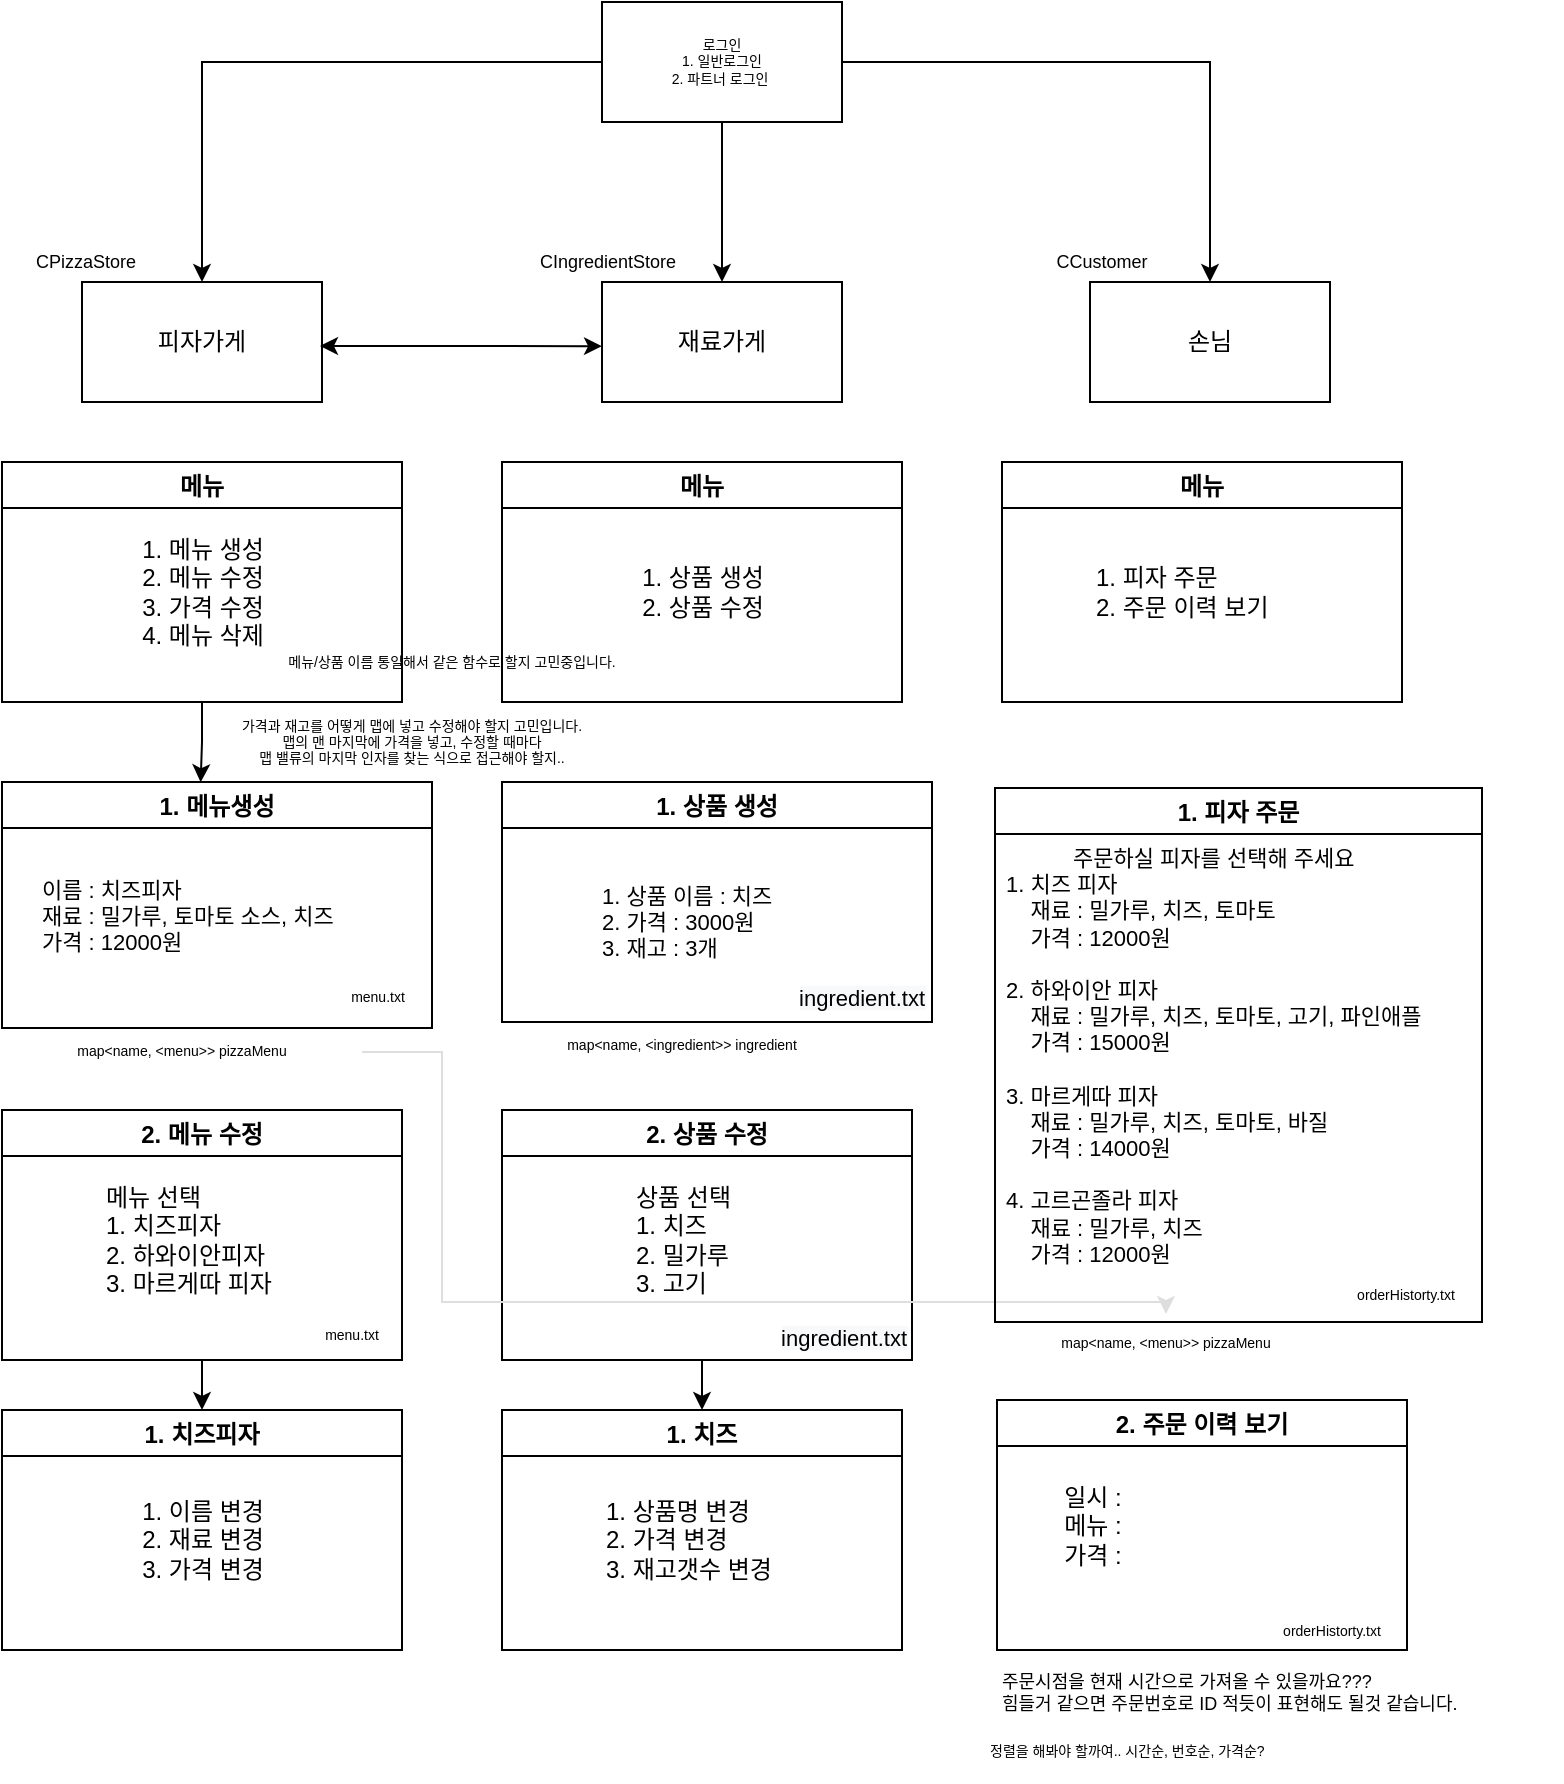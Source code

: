 <mxfile version="15.9.6" type="github">
  <diagram id="LGUF4Fh2FckbVwkvVZOw" name="Page-1">
    <mxGraphModel dx="813" dy="435" grid="1" gridSize="10" guides="1" tooltips="1" connect="1" arrows="1" fold="1" page="1" pageScale="1" pageWidth="827" pageHeight="1169" math="0" shadow="0">
      <root>
        <mxCell id="0" />
        <mxCell id="1" parent="0" />
        <mxCell id="afcspyIFpeXsXAPImeny-21" value="가격과 재고를 어떻게 맵에 넣고 수정해야 할지 고민입니다.&#xa;맵의 맨 마지막에 가격을 넣고, 수정할 때마다 &#xa;맵 밸류의 마지막 인자를 찾는 식으로 접근해야 할지.." style="text;strokeColor=none;fillColor=none;align=center;verticalAlign=middle;spacingLeft=4;spacingRight=4;overflow=hidden;points=[[0,0.5],[1,0.5]];portConstraint=eastwest;rotatable=0;fontSize=7;" vertex="1" parent="1">
          <mxGeometry x="80" y="410" width="330" height="40" as="geometry" />
        </mxCell>
        <mxCell id="afcspyIFpeXsXAPImeny-1" value="피자가게" style="rounded=0;whiteSpace=wrap;html=1;" vertex="1" parent="1">
          <mxGeometry x="80" y="200" width="120" height="60" as="geometry" />
        </mxCell>
        <mxCell id="afcspyIFpeXsXAPImeny-2" value="재료가게" style="rounded=0;whiteSpace=wrap;html=1;" vertex="1" parent="1">
          <mxGeometry x="340" y="200" width="120" height="60" as="geometry" />
        </mxCell>
        <mxCell id="afcspyIFpeXsXAPImeny-3" value="손님" style="rounded=0;whiteSpace=wrap;html=1;" vertex="1" parent="1">
          <mxGeometry x="584" y="200" width="120" height="60" as="geometry" />
        </mxCell>
        <mxCell id="afcspyIFpeXsXAPImeny-28" style="edgeStyle=orthogonalEdgeStyle;rounded=0;orthogonalLoop=1;jettySize=auto;html=1;entryX=0.462;entryY=0.001;entryDx=0;entryDy=0;entryPerimeter=0;fontSize=7;" edge="1" parent="1" source="afcspyIFpeXsXAPImeny-4" target="afcspyIFpeXsXAPImeny-10">
          <mxGeometry relative="1" as="geometry" />
        </mxCell>
        <mxCell id="afcspyIFpeXsXAPImeny-4" value="메뉴" style="swimlane;" vertex="1" parent="1">
          <mxGeometry x="40" y="290" width="200" height="120" as="geometry" />
        </mxCell>
        <mxCell id="afcspyIFpeXsXAPImeny-5" value="1. 메뉴 생성&lt;br&gt;2. 메뉴 수정&lt;br&gt;3. 가격 수정&lt;br&gt;4. 메뉴 삭제" style="text;html=1;align=center;verticalAlign=middle;resizable=0;points=[];autosize=1;strokeColor=none;fillColor=none;" vertex="1" parent="afcspyIFpeXsXAPImeny-4">
          <mxGeometry x="60" y="35" width="80" height="60" as="geometry" />
        </mxCell>
        <mxCell id="afcspyIFpeXsXAPImeny-6" value="메뉴" style="swimlane;" vertex="1" parent="1">
          <mxGeometry x="290" y="290" width="200" height="120" as="geometry" />
        </mxCell>
        <mxCell id="afcspyIFpeXsXAPImeny-7" value="1. 상품 생성&lt;br&gt;2. 상품 수정" style="text;html=1;align=center;verticalAlign=middle;resizable=0;points=[];autosize=1;strokeColor=none;fillColor=none;" vertex="1" parent="afcspyIFpeXsXAPImeny-6">
          <mxGeometry x="60" y="50" width="80" height="30" as="geometry" />
        </mxCell>
        <mxCell id="afcspyIFpeXsXAPImeny-8" value="메뉴" style="swimlane;" vertex="1" parent="1">
          <mxGeometry x="540" y="290" width="200" height="120" as="geometry" />
        </mxCell>
        <mxCell id="afcspyIFpeXsXAPImeny-9" value="1. 피자 주문&lt;br&gt;2. 주문 이력 보기" style="text;html=1;align=left;verticalAlign=middle;resizable=0;points=[];autosize=1;strokeColor=none;fillColor=none;" vertex="1" parent="afcspyIFpeXsXAPImeny-8">
          <mxGeometry x="45" y="50" width="110" height="30" as="geometry" />
        </mxCell>
        <mxCell id="afcspyIFpeXsXAPImeny-10" value="1. 메뉴생성" style="swimlane;" vertex="1" parent="1">
          <mxGeometry x="40" y="450" width="215" height="123" as="geometry" />
        </mxCell>
        <mxCell id="afcspyIFpeXsXAPImeny-11" value="이름 : 치즈피자&lt;br&gt;&lt;span&gt;재료 :&amp;nbsp;&lt;/span&gt;밀가루, 토마토 소스, 치즈&lt;br style=&quot;font-size: 11px&quot;&gt;가격 : 12000원&amp;nbsp;" style="text;html=1;align=left;verticalAlign=middle;resizable=0;points=[];autosize=1;strokeColor=none;fillColor=none;fontSize=11;" vertex="1" parent="afcspyIFpeXsXAPImeny-10">
          <mxGeometry x="17.5" y="47" width="170" height="40" as="geometry" />
        </mxCell>
        <mxCell id="afcspyIFpeXsXAPImeny-47" value="menu.txt" style="text;html=1;strokeColor=none;fillColor=none;align=center;verticalAlign=middle;whiteSpace=wrap;rounded=0;fontSize=7;" vertex="1" parent="afcspyIFpeXsXAPImeny-10">
          <mxGeometry x="158" y="93" width="60" height="30" as="geometry" />
        </mxCell>
        <mxCell id="afcspyIFpeXsXAPImeny-15" value="메뉴/상품 이름 통일해서 같은 함수로 할지 고민중입니다." style="text;strokeColor=none;fillColor=none;align=center;verticalAlign=middle;spacingLeft=4;spacingRight=4;overflow=hidden;points=[[0,0.5],[1,0.5]];portConstraint=eastwest;rotatable=0;fontSize=7;" vertex="1" parent="1">
          <mxGeometry x="170" y="370" width="190" height="40" as="geometry" />
        </mxCell>
        <mxCell id="afcspyIFpeXsXAPImeny-23" style="edgeStyle=orthogonalEdgeStyle;rounded=0;orthogonalLoop=1;jettySize=auto;html=1;exitX=0.5;exitY=1;exitDx=0;exitDy=0;entryX=0.5;entryY=0;entryDx=0;entryDy=0;fontSize=7;" edge="1" parent="1" source="afcspyIFpeXsXAPImeny-16" target="afcspyIFpeXsXAPImeny-19">
          <mxGeometry relative="1" as="geometry" />
        </mxCell>
        <mxCell id="afcspyIFpeXsXAPImeny-16" value="2. 메뉴 수정" style="swimlane;" vertex="1" parent="1">
          <mxGeometry x="40" y="614" width="200" height="125" as="geometry" />
        </mxCell>
        <mxCell id="afcspyIFpeXsXAPImeny-17" value="메뉴 선택&lt;br&gt;1. 치즈피자&lt;br&gt;2. 하와이안피자&lt;br&gt;3. 마르게따 피자" style="text;html=1;align=left;verticalAlign=middle;resizable=0;points=[];autosize=1;strokeColor=none;fillColor=none;" vertex="1" parent="afcspyIFpeXsXAPImeny-16">
          <mxGeometry x="50" y="35" width="100" height="60" as="geometry" />
        </mxCell>
        <mxCell id="afcspyIFpeXsXAPImeny-48" value="menu.txt" style="text;html=1;strokeColor=none;fillColor=none;align=center;verticalAlign=middle;whiteSpace=wrap;rounded=0;fontSize=7;" vertex="1" parent="afcspyIFpeXsXAPImeny-16">
          <mxGeometry x="145" y="98" width="60" height="30" as="geometry" />
        </mxCell>
        <mxCell id="afcspyIFpeXsXAPImeny-19" value="1. 치즈피자" style="swimlane;" vertex="1" parent="1">
          <mxGeometry x="40" y="764" width="200" height="120" as="geometry" />
        </mxCell>
        <mxCell id="afcspyIFpeXsXAPImeny-20" value="1. 이름 변경&lt;br&gt;2. 재료 변경&lt;br&gt;3.&amp;nbsp;가격 변경" style="text;html=1;align=center;verticalAlign=middle;resizable=0;points=[];autosize=1;strokeColor=none;fillColor=none;" vertex="1" parent="afcspyIFpeXsXAPImeny-19">
          <mxGeometry x="60" y="40" width="80" height="50" as="geometry" />
        </mxCell>
        <mxCell id="afcspyIFpeXsXAPImeny-33" value="1. 상품 생성" style="swimlane;" vertex="1" parent="1">
          <mxGeometry x="290" y="450" width="215" height="120" as="geometry">
            <mxRectangle x="290" y="450" width="100" height="23" as="alternateBounds" />
          </mxGeometry>
        </mxCell>
        <mxCell id="afcspyIFpeXsXAPImeny-34" value="1. 상품 이름 : 치즈&lt;br style=&quot;font-size: 11px&quot;&gt;2. 가격 : 3000원&lt;br&gt;3. 재고 : 3개" style="text;html=1;align=left;verticalAlign=middle;resizable=0;points=[];autosize=1;strokeColor=none;fillColor=none;fontSize=11;" vertex="1" parent="afcspyIFpeXsXAPImeny-33">
          <mxGeometry x="47.5" y="50" width="110" height="40" as="geometry" />
        </mxCell>
        <mxCell id="afcspyIFpeXsXAPImeny-46" value="&#xa;&#xa;&lt;br style=&quot;color: rgb(0, 0, 0); font-family: helvetica; font-size: 11px; font-style: normal; font-weight: 400; letter-spacing: normal; text-align: center; text-indent: 0px; text-transform: none; word-spacing: 0px; background-color: rgb(248, 249, 250);&quot;&gt;&lt;span style=&quot;color: rgb(0, 0, 0); font-family: helvetica; font-size: 11px; font-style: normal; font-weight: 400; letter-spacing: normal; text-align: center; text-indent: 0px; text-transform: none; word-spacing: 0px; background-color: rgb(248, 249, 250); display: inline; float: none;&quot;&gt;ingredient.txt&lt;/span&gt;&#xa;&#xa;" style="text;html=1;strokeColor=none;fillColor=none;align=center;verticalAlign=middle;whiteSpace=wrap;rounded=0;fontSize=7;" vertex="1" parent="afcspyIFpeXsXAPImeny-33">
          <mxGeometry x="150" y="89" width="60" height="30" as="geometry" />
        </mxCell>
        <mxCell id="afcspyIFpeXsXAPImeny-35" style="edgeStyle=orthogonalEdgeStyle;rounded=0;orthogonalLoop=1;jettySize=auto;html=1;exitX=0.5;exitY=1;exitDx=0;exitDy=0;entryX=0.5;entryY=0;entryDx=0;entryDy=0;fontSize=7;" edge="1" parent="1" source="afcspyIFpeXsXAPImeny-36" target="afcspyIFpeXsXAPImeny-38">
          <mxGeometry relative="1" as="geometry" />
        </mxCell>
        <mxCell id="afcspyIFpeXsXAPImeny-36" value="2. 상품 수정" style="swimlane;" vertex="1" parent="1">
          <mxGeometry x="290" y="614" width="205" height="125" as="geometry" />
        </mxCell>
        <mxCell id="afcspyIFpeXsXAPImeny-37" value="상품 선택&lt;br&gt;1. 치즈&lt;br&gt;2. 밀가루&lt;br&gt;3. 고기" style="text;html=1;align=left;verticalAlign=middle;resizable=0;points=[];autosize=1;strokeColor=none;fillColor=none;" vertex="1" parent="afcspyIFpeXsXAPImeny-36">
          <mxGeometry x="65" y="35" width="70" height="60" as="geometry" />
        </mxCell>
        <mxCell id="afcspyIFpeXsXAPImeny-51" value="&#xa;&#xa;&lt;br style=&quot;color: rgb(0, 0, 0); font-family: helvetica; font-size: 11px; font-style: normal; font-weight: 400; letter-spacing: normal; text-align: center; text-indent: 0px; text-transform: none; word-spacing: 0px; background-color: rgb(248, 249, 250);&quot;&gt;&lt;span style=&quot;color: rgb(0, 0, 0); font-family: helvetica; font-size: 11px; font-style: normal; font-weight: 400; letter-spacing: normal; text-align: center; text-indent: 0px; text-transform: none; word-spacing: 0px; background-color: rgb(248, 249, 250); display: inline; float: none;&quot;&gt;ingredient.txt&lt;/span&gt;&#xa;&#xa;" style="text;html=1;strokeColor=none;fillColor=none;align=center;verticalAlign=middle;whiteSpace=wrap;rounded=0;fontSize=7;" vertex="1" parent="afcspyIFpeXsXAPImeny-36">
          <mxGeometry x="141" y="95" width="60" height="30" as="geometry" />
        </mxCell>
        <mxCell id="afcspyIFpeXsXAPImeny-38" value="1. 치즈" style="swimlane;" vertex="1" parent="1">
          <mxGeometry x="290" y="764" width="200" height="120" as="geometry" />
        </mxCell>
        <mxCell id="afcspyIFpeXsXAPImeny-39" value="1. 상품명 변경&lt;br&gt;2. 가격 변경&lt;br&gt;&lt;div&gt;&lt;span&gt;3. 재고갯수 변경&lt;/span&gt;&lt;/div&gt;" style="text;html=1;align=left;verticalAlign=middle;resizable=0;points=[];autosize=1;strokeColor=none;fillColor=none;" vertex="1" parent="afcspyIFpeXsXAPImeny-38">
          <mxGeometry x="50" y="40" width="100" height="50" as="geometry" />
        </mxCell>
        <mxCell id="afcspyIFpeXsXAPImeny-42" style="edgeStyle=orthogonalEdgeStyle;rounded=0;orthogonalLoop=1;jettySize=auto;html=1;entryX=0.5;entryY=0;entryDx=0;entryDy=0;fontSize=7;" edge="1" parent="1" source="afcspyIFpeXsXAPImeny-40" target="afcspyIFpeXsXAPImeny-2">
          <mxGeometry relative="1" as="geometry">
            <Array as="points">
              <mxPoint x="400" y="140" />
            </Array>
          </mxGeometry>
        </mxCell>
        <mxCell id="afcspyIFpeXsXAPImeny-43" style="edgeStyle=orthogonalEdgeStyle;rounded=0;orthogonalLoop=1;jettySize=auto;html=1;entryX=0.5;entryY=0;entryDx=0;entryDy=0;fontSize=7;" edge="1" parent="1" source="afcspyIFpeXsXAPImeny-40" target="afcspyIFpeXsXAPImeny-1">
          <mxGeometry relative="1" as="geometry" />
        </mxCell>
        <mxCell id="afcspyIFpeXsXAPImeny-44" style="edgeStyle=orthogonalEdgeStyle;rounded=0;orthogonalLoop=1;jettySize=auto;html=1;entryX=0.5;entryY=0;entryDx=0;entryDy=0;fontSize=7;" edge="1" parent="1" source="afcspyIFpeXsXAPImeny-40" target="afcspyIFpeXsXAPImeny-3">
          <mxGeometry relative="1" as="geometry" />
        </mxCell>
        <mxCell id="afcspyIFpeXsXAPImeny-40" value="로그인&lt;br&gt;1. 일반로그인&lt;br&gt;2. 파트너 로그인&amp;nbsp;" style="rounded=0;whiteSpace=wrap;html=1;fontSize=7;" vertex="1" parent="1">
          <mxGeometry x="340" y="60" width="120" height="60" as="geometry" />
        </mxCell>
        <mxCell id="afcspyIFpeXsXAPImeny-45" value="" style="endArrow=classic;startArrow=classic;html=1;rounded=0;fontSize=7;entryX=0.006;entryY=0.569;entryDx=0;entryDy=0;entryPerimeter=0;" edge="1" parent="1">
          <mxGeometry width="50" height="50" relative="1" as="geometry">
            <mxPoint x="199" y="232" as="sourcePoint" />
            <mxPoint x="340" y="232.07" as="targetPoint" />
            <Array as="points" />
          </mxGeometry>
        </mxCell>
        <mxCell id="afcspyIFpeXsXAPImeny-69" style="edgeStyle=orthogonalEdgeStyle;rounded=0;orthogonalLoop=1;jettySize=auto;html=1;fontSize=9;fontColor=#E0E0E0;fillColor=#f5f5f5;strokeColor=#DEDEDE;" edge="1" parent="1" source="afcspyIFpeXsXAPImeny-49" target="afcspyIFpeXsXAPImeny-68">
          <mxGeometry relative="1" as="geometry">
            <Array as="points">
              <mxPoint x="260" y="585" />
              <mxPoint x="260" y="710" />
              <mxPoint x="622" y="710" />
            </Array>
          </mxGeometry>
        </mxCell>
        <mxCell id="afcspyIFpeXsXAPImeny-49" value="map&amp;lt;name, &amp;lt;menu&amp;gt;&amp;gt; pizzaMenu" style="text;html=1;strokeColor=none;fillColor=none;align=center;verticalAlign=middle;whiteSpace=wrap;rounded=0;fontSize=7;" vertex="1" parent="1">
          <mxGeometry x="40" y="570" width="180" height="30" as="geometry" />
        </mxCell>
        <mxCell id="afcspyIFpeXsXAPImeny-52" value="1. 피자 주문" style="swimlane;" vertex="1" parent="1">
          <mxGeometry x="536.5" y="453" width="243.5" height="267" as="geometry">
            <mxRectangle x="290" y="450" width="100" height="23" as="alternateBounds" />
          </mxGeometry>
        </mxCell>
        <mxCell id="afcspyIFpeXsXAPImeny-53" value="&lt;div style=&quot;text-align: center&quot;&gt;&lt;span&gt;주문하실 피자를 선택해 주세요&lt;/span&gt;&lt;/div&gt;1. 치즈 피자&lt;br&gt;&amp;nbsp; &amp;nbsp; 재료 : 밀가루, 치즈, 토마토&lt;br&gt;&amp;nbsp; &amp;nbsp; 가격 : 12000원&lt;br&gt;&lt;br&gt;2. 하와이안 피자&lt;br&gt;&amp;nbsp; &amp;nbsp; 재료 : 밀가루, 치즈, 토마토, 고기, 파인애플&lt;br&gt;&amp;nbsp; &amp;nbsp; 가격 : 15000원&lt;br&gt;&lt;br&gt;3. 마르게따 피자&lt;br&gt;&amp;nbsp; &amp;nbsp; 재료 : 밀가루, 치즈, 토마토, 바질&lt;br&gt;&amp;nbsp; &amp;nbsp; 가격 : 14000원&lt;br&gt;&lt;br&gt;4. 고르곤졸라 피자&lt;br&gt;&amp;nbsp; &amp;nbsp; 재료 : 밀가루, 치즈&lt;br&gt;&amp;nbsp; &amp;nbsp; 가격 : 12000원" style="text;html=1;align=left;verticalAlign=middle;resizable=0;points=[];autosize=1;strokeColor=none;fillColor=none;fontSize=11;" vertex="1" parent="afcspyIFpeXsXAPImeny-52">
          <mxGeometry x="3.5" y="29" width="240" height="210" as="geometry" />
        </mxCell>
        <mxCell id="afcspyIFpeXsXAPImeny-54" value="orderHistorty.txt" style="text;html=1;strokeColor=none;fillColor=none;align=center;verticalAlign=middle;whiteSpace=wrap;rounded=0;fontSize=7;" vertex="1" parent="afcspyIFpeXsXAPImeny-52">
          <mxGeometry x="175.5" y="239" width="60" height="30" as="geometry" />
        </mxCell>
        <mxCell id="afcspyIFpeXsXAPImeny-56" value="2. 주문 이력 보기" style="swimlane;" vertex="1" parent="1">
          <mxGeometry x="537.5" y="759" width="205" height="125" as="geometry" />
        </mxCell>
        <mxCell id="afcspyIFpeXsXAPImeny-57" value="일시 :&lt;br&gt;메뉴 :&lt;br&gt;가격 :&lt;br&gt;" style="text;html=1;align=center;verticalAlign=middle;resizable=0;points=[];autosize=1;strokeColor=none;fillColor=none;" vertex="1" parent="afcspyIFpeXsXAPImeny-56">
          <mxGeometry x="22.5" y="37.5" width="50" height="50" as="geometry" />
        </mxCell>
        <mxCell id="afcspyIFpeXsXAPImeny-60" value="&lt;font style=&quot;font-size: 9px&quot;&gt;주문시점을 현재 시간으로 가져올 수 있을까요???&lt;br&gt;힘들거 같으면 주문번호로 ID 적듯이 표현해도 될것 같습니다.&lt;br&gt;&lt;/font&gt;" style="text;html=1;strokeColor=none;fillColor=none;align=left;verticalAlign=middle;whiteSpace=wrap;rounded=0;fontSize=5;" vertex="1" parent="1">
          <mxGeometry x="537.5" y="890" width="282.5" height="30" as="geometry" />
        </mxCell>
        <mxCell id="afcspyIFpeXsXAPImeny-61" value="CPizzaStore" style="text;html=1;strokeColor=none;fillColor=none;align=center;verticalAlign=middle;whiteSpace=wrap;rounded=0;fontSize=9;" vertex="1" parent="1">
          <mxGeometry x="52" y="175" width="60" height="30" as="geometry" />
        </mxCell>
        <mxCell id="afcspyIFpeXsXAPImeny-62" value="orderHistorty.txt" style="text;html=1;strokeColor=none;fillColor=none;align=center;verticalAlign=middle;whiteSpace=wrap;rounded=0;fontSize=7;" vertex="1" parent="1">
          <mxGeometry x="674.5" y="860" width="60" height="30" as="geometry" />
        </mxCell>
        <mxCell id="afcspyIFpeXsXAPImeny-63" value="CIngredientStore" style="text;html=1;strokeColor=none;fillColor=none;align=center;verticalAlign=middle;whiteSpace=wrap;rounded=0;fontSize=9;" vertex="1" parent="1">
          <mxGeometry x="313" y="175" width="60" height="30" as="geometry" />
        </mxCell>
        <mxCell id="afcspyIFpeXsXAPImeny-64" value="CCustomer" style="text;html=1;strokeColor=none;fillColor=none;align=center;verticalAlign=middle;whiteSpace=wrap;rounded=0;fontSize=9;" vertex="1" parent="1">
          <mxGeometry x="560" y="175" width="60" height="30" as="geometry" />
        </mxCell>
        <mxCell id="afcspyIFpeXsXAPImeny-65" value="&lt;font style=&quot;font-size: 7px&quot;&gt;정렬을 해봐야 할까여.. 시간순, 번호순, 가격순?&lt;/font&gt;" style="text;html=1;strokeColor=none;fillColor=none;align=left;verticalAlign=middle;whiteSpace=wrap;rounded=0;fontSize=5;" vertex="1" parent="1">
          <mxGeometry x="531.5" y="920" width="230" height="30" as="geometry" />
        </mxCell>
        <mxCell id="afcspyIFpeXsXAPImeny-67" value="map&amp;lt;name, &amp;lt;ingredient&amp;gt;&amp;gt; ingredient" style="text;html=1;strokeColor=none;fillColor=none;align=center;verticalAlign=middle;whiteSpace=wrap;rounded=0;fontSize=7;" vertex="1" parent="1">
          <mxGeometry x="290" y="567" width="180" height="30" as="geometry" />
        </mxCell>
        <mxCell id="afcspyIFpeXsXAPImeny-68" value="map&amp;lt;name, &amp;lt;menu&amp;gt;&amp;gt; pizzaMenu" style="text;html=1;strokeColor=none;fillColor=none;align=center;verticalAlign=middle;whiteSpace=wrap;rounded=0;fontSize=7;" vertex="1" parent="1">
          <mxGeometry x="531.5" y="716" width="180" height="30" as="geometry" />
        </mxCell>
      </root>
    </mxGraphModel>
  </diagram>
</mxfile>
